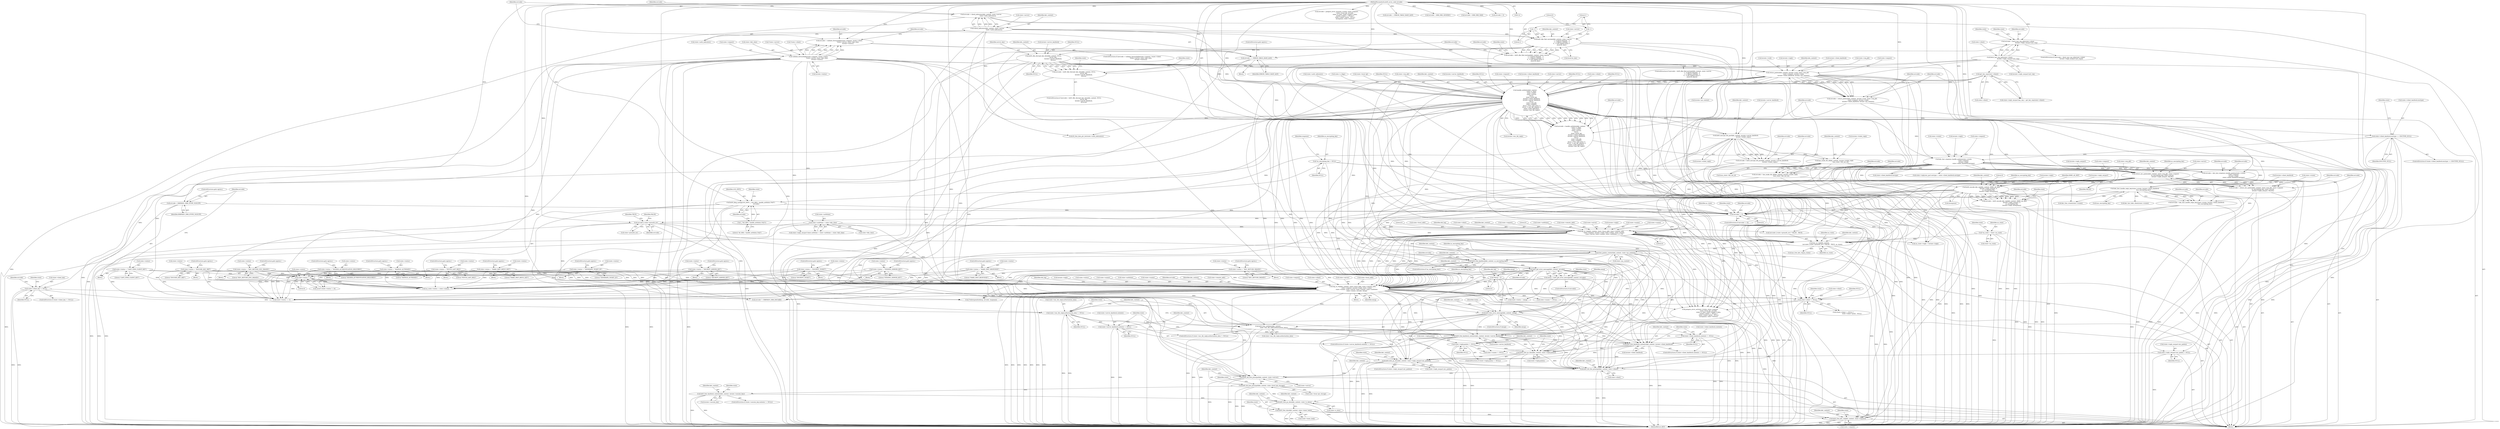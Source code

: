 digraph "0_krb5_ffb35baac6981f9e8914f8f3bffd37f284b85970@API" {
"1001056" [label="(Call,krb5_db_free_principal(kdc_context, state->client))"];
"1001002" [label="(Call,krb5_free_keyblock_contents(kdc_context, &state->client_keyblock))"];
"1000988" [label="(Call,krb5_free_keyblock_contents(kdc_context, &state->server_keyblock))"];
"1000973" [label="(Call,krb5_free_authdata(kdc_context,\n                           state->enc_tkt_reply.authorization_data))"];
"1000847" [label="(Call,log_as_req(kdc_context, state->local_addr, state->remote_addr,\n                   state->request, &state->reply, state->client,\n                   state->cname, state->server, state->sname, state->authtime,\n                   state->status, errcode, emsg))"];
"1000832" [label="(Call,krb5_free_keyblock(kdc_context, as_encrypting_key))"];
"1000825" [label="(Call,free_padata_context(kdc_context, state->pa_context))"];
"1000812" [label="(Call,kau_as_req(kdc_context,\n              (errcode || state->preauth_err) ? FALSE : TRUE, au_state))"];
"1000250" [label="(Call,krb5_dbe_decrypt_key_data(kdc_context, NULL,\n                                             server_key,\n                                             &state->server_keyblock,\n                                             NULL))"];
"1000228" [label="(Call,krb5_dbe_find_enctype(kdc_context, state->server,\n                                         -1, /* ignore keytype   */\n                                         -1, /* Ignore salttype  */\n                                         0,  /* Get highest kvno */\n                                         &server_key))"];
"1000198" [label="(Call,check_indicators(kdc_context, state->server,\n                               state->auth_indicators))"];
"1000233" [label="(Call,-1)"];
"1000235" [label="(Call,-1)"];
"1000521" [label="(Call,krb5_encrypt_tkt_part(kdc_context, &state->server_keyblock,\n                                    &state->ticket_reply))"];
"1000466" [label="(Call,handle_authdata(kdc_context,\n                              state->c_flags,\n                              state->client,\n                              state->server,\n                              NULL,\n                              state->local_tgt,\n                              &state->client_keyblock,\n                              &state->server_keyblock,\n                              NULL,\n                              state->req_pkt,\n                              state->request,\n                              NULL, /* for_user_princ */\n                              NULL, /* enc_tkt_request */\n                              state->auth_indicators,\n                              &state->enc_tkt_reply))"];
"1000413" [label="(Call,return_padata(kdc_context, &state->rock, state->req_pkt,\n                            state->request, &state->reply,\n                            &state->client_keyblock, &state->pa_context))"];
"1000172" [label="(Call,validate_forwardable(state->request, *state->client,\n                                        *state->server, state->kdc_time,\n                                        &state->status))"];
"1000341" [label="(Call,get_key_exp(state->client))"];
"1000307" [label="(Call,fetch_last_req_info(state->client,\n                                       &state->reply_encpart.last_req))"];
"1000542" [label="(Call,kau_make_tkt_id(kdc_context, &state->ticket_reply,\n                              &au_state->tkt_out_id))"];
"1000750" [label="(Call,log_as_req(kdc_context, state->local_addr, state->remote_addr,\n               state->request, &state->reply, state->client, state->cname,\n               state->server, state->sname, state->authtime, 0, 0, 0))"];
"1000677" [label="(Call,krb5_encode_kdc_rep(kdc_context, KRB5_AS_REP,\n                                  &state->reply_encpart, 0,\n                                  as_encrypting_key,\n                                  &state->reply, &response))"];
"1000635" [label="(Call,return_enc_padata(kdc_context, state->req_pkt, state->request,\n                                as_encrypting_key, state->server,\n                                &state->reply_encpart, FALSE))"];
"1000574" [label="(Call,kdc_fast_response_handle_padata(state->rstate,\n                                              state->request,\n                                              &state->reply,\n                                              state->client_keyblock.enctype))"];
"1000447" [label="(Call,state->client_keyblock.enctype == ENCTYPE_NULL)"];
"1000120" [label="(Call,*as_encrypting_key = NULL)"];
"1000386" [label="(Call,state->authtime = state->kdc_time)"];
"1000144" [label="(Call,*au_state = state->au_state)"];
"1000839" [label="(Call,krb5_get_error_message(kdc_context, errcode))"];
"1000815" [label="(Call,errcode || state->preauth_err)"];
"1000788" [label="(Call,errcode != 0)"];
"1000460" [label="(Call,errcode = KRB5KDC_ERR_ETYPE_NOSUPP)"];
"1000116" [label="(MethodParameterIn,krb5_error_code errcode)"];
"1000519" [label="(Call,errcode = krb5_encrypt_tkt_part(kdc_context, &state->server_keyblock,\n                                    &state->ticket_reply))"];
"1000612" [label="(Call,errcode = kdc_fast_handle_reply_key(state->rstate, &state->client_keyblock,\n                                        &as_encrypting_key))"];
"1000614" [label="(Call,kdc_fast_handle_reply_key(state->rstate, &state->client_keyblock,\n                                        &as_encrypting_key))"];
"1000411" [label="(Call,errcode = return_padata(kdc_context, &state->rock, state->req_pkt,\n                            state->request, &state->reply,\n                            &state->client_keyblock, &state->pa_context))"];
"1000305" [label="(Call,errcode = fetch_last_req_info(state->client,\n                                       &state->reply_encpart.last_req))"];
"1000196" [label="(Call,errcode = check_indicators(kdc_context, state->server,\n                               state->auth_indicators))"];
"1000192" [label="(Call,errcode += ERROR_TABLE_BASE_krb5)"];
"1000170" [label="(Call,errcode = validate_forwardable(state->request, *state->client,\n                                        *state->server, state->kdc_time,\n                                        &state->status))"];
"1000508" [label="(Call,krb5_klog_syslog(LOG_INFO, _(\"AS_REQ : handle_authdata (%d)\"),\n                         errcode))"];
"1000510" [label="(Call,_(\"AS_REQ : handle_authdata (%d)\"))"];
"1000464" [label="(Call,errcode = handle_authdata(kdc_context,\n                              state->c_flags,\n                              state->client,\n                              state->server,\n                              NULL,\n                              state->local_tgt,\n                              &state->client_keyblock,\n                              &state->server_keyblock,\n                              NULL,\n                              state->req_pkt,\n                              state->request,\n                              NULL, /* for_user_princ */\n                              NULL, /* enc_tkt_request */\n                              state->auth_indicators,\n                              &state->enc_tkt_reply))"];
"1000248" [label="(Call,errcode = krb5_dbe_decrypt_key_data(kdc_context, NULL,\n                                             server_key,\n                                             &state->server_keyblock,\n                                             NULL))"];
"1000675" [label="(Call,errcode = krb5_encode_kdc_rep(kdc_context, KRB5_AS_REP,\n                                  &state->reply_encpart, 0,\n                                  as_encrypting_key,\n                                  &state->reply, &response))"];
"1000226" [label="(Call,errcode = krb5_dbe_find_enctype(kdc_context, state->server,\n                                         -1, /* ignore keytype   */\n                                         -1, /* Ignore salttype  */\n                                         0,  /* Get highest kvno */\n                                         &server_key))"];
"1000572" [label="(Call,errcode = kdc_fast_response_handle_padata(state->rstate,\n                                              state->request,\n                                              &state->reply,\n                                              state->client_keyblock.enctype))"];
"1000633" [label="(Call,errcode = return_enc_padata(kdc_context, state->req_pkt, state->request,\n                                as_encrypting_key, state->server,\n                                &state->reply_encpart, FALSE))"];
"1000540" [label="(Call,errcode = kau_make_tkt_id(kdc_context, &state->ticket_reply,\n                              &au_state->tkt_out_id))"];
"1000655" [label="(Call,state->status = \"KDC_RETURN_ENC_PADATA\")"];
"1000714" [label="(Call,state->status = \"ENCODE_KDC_REP\")"];
"1000209" [label="(Call,state->status = \"HIGHER_AUTHENTICATION_REQUIRED\")"];
"1000318" [label="(Call,state->status = \"FETCH_LAST_REQ\")"];
"1000627" [label="(Call,state->status = \"MAKE_FAST_REPLY_KEY\")"];
"1000555" [label="(Call,state->status = \"GENERATE_TICKET_ID\")"];
"1000593" [label="(Call,state->status = \"MAKE_FAST_RESPONSE\")"];
"1000241" [label="(Call,state->status = \"FINDING_SERVER_KEY\")"];
"1000440" [label="(Call,state->status = \"KDC_RETURN_PADATA\")"];
"1000455" [label="(Call,state->status = \"CANT_FIND_CLIENT_KEY\")"];
"1000792" [label="(Call,state->status != 0)"];
"1000513" [label="(Call,state->status = \"HANDLE_AUTHDATA\")"];
"1000260" [label="(Call,state->status = \"DECRYPT_SERVER_KEY\")"];
"1000534" [label="(Call,state->status = \"ENCRYPT_TICKET\")"];
"1000837" [label="(Call,emsg = krb5_get_error_message(kdc_context, errcode))"];
"1000128" [label="(Call,*emsg = 0)"];
"1000962" [label="(Call,krb5_free_error_message(kdc_context, emsg))"];
"1000966" [label="(Call,state->enc_tkt_reply.authorization_data != NULL)"];
"1000693" [label="(Call,state->client_key != NULL)"];
"1000939" [label="(Call,state->client != NULL)"];
"1001016" [label="(Call,krb5_free_pa_data(kdc_context, state->reply.padata))"];
"1001009" [label="(Call,state->reply.padata != NULL)"];
"1000995" [label="(Call,state->client_keyblock.contents != NULL)"];
"1000981" [label="(Call,state->server_keyblock.contents != NULL)"];
"1001029" [label="(Call,krb5_free_pa_data(kdc_context, state->reply_encpart.enc_padata))"];
"1000404" [label="(Call,state->reply_encpart.enc_padata = NULL)"];
"1001061" [label="(Call,krb5_db_free_principal(kdc_context, state->server))"];
"1001066" [label="(Call,krb5_db_free_principal(kdc_context, state->local_tgt_storage))"];
"1001079" [label="(Call,krb5_free_keyblock_contents(kdc_context, &state->session_key))"];
"1001128" [label="(Call,krb5_free_pa_data(kdc_context, state->e_data))"];
"1001133" [label="(Call,krb5_free_data(kdc_context, state->inner_body))"];
"1001142" [label="(Call,krb5_free_kdc_req(kdc_context, state->request))"];
"1000883" [label="(Identifier,did_log)"];
"1000404" [label="(Call,state->reply_encpart.enc_padata = NULL)"];
"1000889" [label="(Call,state->status == 0)"];
"1000613" [label="(Identifier,errcode)"];
"1000692" [label="(ControlStructure,if (state->client_key != NULL))"];
"1000447" [label="(Call,state->client_keyblock.enctype == ENCTYPE_NULL)"];
"1000614" [label="(Call,kdc_fast_handle_reply_key(state->rstate, &state->client_keyblock,\n                                        &as_encrypting_key))"];
"1000591" [label="(Identifier,errcode)"];
"1000782" [label="(Literal,0)"];
"1000317" [label="(Block,)"];
"1000192" [label="(Call,errcode += ERROR_TABLE_BASE_krb5)"];
"1000471" [label="(Call,state->client)"];
"1000858" [label="(Call,&state->reply)"];
"1000513" [label="(Call,state->status = \"HANDLE_AUTHDATA\")"];
"1000846" [label="(Block,)"];
"1000145" [label="(Identifier,au_state)"];
"1000342" [label="(Call,state->client)"];
"1000831" [label="(Identifier,as_encrypting_key)"];
"1000824" [label="(Identifier,au_state)"];
"1000794" [label="(Identifier,state)"];
"1000751" [label="(Identifier,kdc_context)"];
"1000719" [label="(ControlStructure,goto egress;)"];
"1000790" [label="(Literal,0)"];
"1000789" [label="(Identifier,errcode)"];
"1000543" [label="(Identifier,kdc_context)"];
"1001138" [label="(Call,kdc_free_rstate(state->rstate))"];
"1001047" [label="(Call,state->sname != NULL)"];
"1000121" [label="(Identifier,as_encrypting_key)"];
"1000514" [label="(Call,state->status)"];
"1000226" [label="(Call,errcode = krb5_dbe_find_enctype(kdc_context, state->server,\n                                         -1, /* ignore keytype   */\n                                         -1, /* Ignore salttype  */\n                                         0,  /* Get highest kvno */\n                                         &server_key))"];
"1000555" [label="(Call,state->status = \"GENERATE_TICKET_ID\")"];
"1001009" [label="(Call,state->reply.padata != NULL)"];
"1000826" [label="(Identifier,kdc_context)"];
"1000240" [label="(Block,)"];
"1001012" [label="(Identifier,state)"];
"1000260" [label="(Call,state->status = \"DECRYPT_SERVER_KEY\")"];
"1000252" [label="(Identifier,NULL)"];
"1001079" [label="(Call,krb5_free_keyblock_contents(kdc_context, &state->session_key))"];
"1000532" [label="(Identifier,errcode)"];
"1001068" [label="(Call,state->local_tgt_storage)"];
"1000489" [label="(Identifier,NULL)"];
"1000633" [label="(Call,errcode = return_enc_padata(kdc_context, state->req_pkt, state->request,\n                                as_encrypting_key, state->server,\n                                &state->reply_encpart, FALSE))"];
"1000678" [label="(Identifier,kdc_context)"];
"1000823" [label="(Call,kau_free_kdc_req(au_state))"];
"1000460" [label="(Call,errcode = KRB5KDC_ERR_ETYPE_NOSUPP)"];
"1000695" [label="(Identifier,state)"];
"1001130" [label="(Call,state->e_data)"];
"1000998" [label="(Identifier,state)"];
"1000832" [label="(Call,krb5_free_keyblock(kdc_context, as_encrypting_key))"];
"1000553" [label="(Identifier,errcode)"];
"1000559" [label="(Literal,\"GENERATE_TICKET_ID\")"];
"1000253" [label="(Identifier,server_key)"];
"1000797" [label="(Call,au_state->status = state->status)"];
"1000464" [label="(Call,errcode = handle_authdata(kdc_context,\n                              state->c_flags,\n                              state->client,\n                              state->server,\n                              NULL,\n                              state->local_tgt,\n                              &state->client_keyblock,\n                              &state->server_keyblock,\n                              NULL,\n                              state->req_pkt,\n                              state->request,\n                              NULL, /* for_user_princ */\n                              NULL, /* enc_tkt_request */\n                              state->auth_indicators,\n                              &state->enc_tkt_reply))"];
"1001143" [label="(Identifier,kdc_context)"];
"1000989" [label="(Identifier,kdc_context)"];
"1000715" [label="(Call,state->status)"];
"1000498" [label="(Call,state->auth_indicators)"];
"1000197" [label="(Identifier,errcode)"];
"1000122" [label="(Identifier,NULL)"];
"1000718" [label="(Literal,\"ENCODE_KDC_REP\")"];
"1000758" [label="(Call,state->request)"];
"1000780" [label="(Literal,0)"];
"1001010" [label="(Call,state->reply.padata)"];
"1000248" [label="(Call,errcode = krb5_dbe_decrypt_key_data(kdc_context, NULL,\n                                             server_key,\n                                             &state->server_keyblock,\n                                             NULL))"];
"1000307" [label="(Call,fetch_last_req_info(state->client,\n                                       &state->reply_encpart.last_req))"];
"1000949" [label="(Identifier,NULL)"];
"1000506" [label="(Identifier,errcode)"];
"1000693" [label="(Call,state->client_key != NULL)"];
"1000816" [label="(Identifier,errcode)"];
"1000841" [label="(Identifier,errcode)"];
"1001002" [label="(Call,krb5_free_keyblock_contents(kdc_context, &state->client_keyblock))"];
"1000877" [label="(Call,state->status)"];
"1000871" [label="(Call,state->sname)"];
"1000895" [label="(Call,state->status = emsg)"];
"1000200" [label="(Call,state->server)"];
"1000777" [label="(Call,state->authtime)"];
"1000713" [label="(Block,)"];
"1000840" [label="(Identifier,kdc_context)"];
"1000874" [label="(Call,state->authtime)"];
"1000632" [label="(ControlStructure,goto egress;)"];
"1001149" [label="(Identifier,state)"];
"1000755" [label="(Call,state->remote_addr)"];
"1001080" [label="(Identifier,kdc_context)"];
"1001029" [label="(Call,krb5_free_pa_data(kdc_context, state->reply_encpart.enc_padata))"];
"1000523" [label="(Call,&state->server_keyblock)"];
"1000574" [label="(Call,kdc_fast_response_handle_padata(state->rstate,\n                                              state->request,\n                                              &state->reply,\n                                              state->client_keyblock.enctype))"];
"1000429" [label="(Call,&state->client_keyblock)"];
"1001144" [label="(Call,state->request)"];
"1000677" [label="(Call,krb5_encode_kdc_rep(kdc_context, KRB5_AS_REP,\n                                  &state->reply_encpart, 0,\n                                  as_encrypting_key,\n                                  &state->reply, &response))"];
"1000521" [label="(Call,krb5_encrypt_tkt_part(kdc_context, &state->server_keyblock,\n                                    &state->ticket_reply))"];
"1000535" [label="(Call,state->status)"];
"1000453" [label="(Identifier,ENCTYPE_NULL)"];
"1000419" [label="(Call,state->req_pkt)"];
"1000799" [label="(Identifier,au_state)"];
"1000592" [label="(Block,)"];
"1000444" [label="(Literal,\"KDC_RETURN_PADATA\")"];
"1000264" [label="(Literal,\"DECRYPT_SERVER_KEY\")"];
"1000130" [label="(Literal,0)"];
"1000822" [label="(Identifier,au_state)"];
"1000836" [label="(Identifier,errcode)"];
"1000919" [label="(Call,errcode = prepare_error_as(state->rstate, state->request,\n                                       state->local_tgt, errcode,\n                                       state->e_data, state->typed_e_data,\n                                       ((state->client != NULL) ?\n                                        state->client->princ : NULL),\n                                       &response, state->status))"];
"1000702" [label="(Identifier,state)"];
"1000465" [label="(Identifier,errcode)"];
"1000249" [label="(Identifier,errcode)"];
"1000640" [label="(Call,state->request)"];
"1000468" [label="(Call,state->c_flags)"];
"1000637" [label="(Call,state->req_pkt)"];
"1001063" [label="(Call,state->server)"];
"1000791" [label="(Call,assert (state->status != 0))"];
"1000462" [label="(Identifier,KRB5KDC_ERR_ETYPE_NOSUPP)"];
"1000386" [label="(Call,state->authtime = state->kdc_time)"];
"1000456" [label="(Call,state->status)"];
"1000865" [label="(Call,state->cname)"];
"1000422" [label="(Call,state->request)"];
"1000813" [label="(Identifier,kdc_context)"];
"1000812" [label="(Call,kau_as_req(kdc_context,\n              (errcode || state->preauth_err) ? FALSE : TRUE, au_state))"];
"1000478" [label="(Call,state->local_tgt)"];
"1000411" [label="(Call,errcode = return_padata(kdc_context, &state->rock, state->req_pkt,\n                            state->request, &state->reply,\n                            &state->client_keyblock, &state->pa_context))"];
"1000541" [label="(Identifier,errcode)"];
"1000880" [label="(Identifier,errcode)"];
"1001066" [label="(Call,krb5_db_free_principal(kdc_context, state->local_tgt_storage))"];
"1000378" [label="(Call,state->reply_encpart.times.authtime = state->authtime = state->kdc_time)"];
"1000413" [label="(Call,return_padata(kdc_context, &state->rock, state->req_pkt,\n                            state->request, &state->reply,\n                            &state->client_keyblock, &state->pa_context))"];
"1000905" [label="(Call,errcode -= ERROR_TABLE_BASE_krb5)"];
"1000690" [label="(Call,&response)"];
"1000684" [label="(Literal,0)"];
"1000335" [label="(Call,state->reply_encpart.key_exp = get_key_exp(state->client))"];
"1000804" [label="(Call,au_state->reply = &state->reply)"];
"1000477" [label="(Identifier,NULL)"];
"1000515" [label="(Identifier,state)"];
"1000825" [label="(Call,free_padata_context(kdc_context, state->pa_context))"];
"1000213" [label="(Literal,\"HIGHER_AUTHENTICATION_REQUIRED\")"];
"1000975" [label="(Call,state->enc_tkt_reply.authorization_data)"];
"1000990" [label="(Call,&state->server_keyblock)"];
"1000581" [label="(Call,&state->reply)"];
"1000578" [label="(Call,state->request)"];
"1000848" [label="(Identifier,kdc_context)"];
"1000510" [label="(Call,_(\"AS_REQ : handle_authdata (%d)\"))"];
"1000844" [label="(Identifier,state)"];
"1000980" [label="(ControlStructure,if (state->server_keyblock.contents != NULL))"];
"1000916" [label="(Call,errcode = KRB_ERR_GENERIC)"];
"1000405" [label="(Call,state->reply_encpart.enc_padata)"];
"1000820" [label="(Identifier,FALSE)"];
"1000261" [label="(Call,state->status)"];
"1000129" [label="(Identifier,emsg)"];
"1000176" [label="(Call,*state->client)"];
"1000520" [label="(Identifier,errcode)"];
"1000538" [label="(Literal,\"ENCRYPT_TICKET\")"];
"1000838" [label="(Identifier,emsg)"];
"1000960" [label="(ControlStructure,if (emsg))"];
"1000209" [label="(Call,state->status = \"HIGHER_AUTHENTICATION_REQUIRED\")"];
"1000415" [label="(Call,&state->rock)"];
"1000685" [label="(Identifier,as_encrypting_key)"];
"1000984" [label="(Identifier,state)"];
"1000575" [label="(Call,state->rstate)"];
"1001037" [label="(Call,state->cname != NULL)"];
"1000207" [label="(Identifier,errcode)"];
"1000827" [label="(Call,state->pa_context)"];
"1001129" [label="(Identifier,kdc_context)"];
"1000116" [label="(MethodParameterIn,krb5_error_code errcode)"];
"1000662" [label="(Call,kdc_fast_hide_client(state->rstate))"];
"1000792" [label="(Call,state->status != 0)"];
"1000191" [label="(Block,)"];
"1000771" [label="(Call,state->server)"];
"1000250" [label="(Call,krb5_dbe_decrypt_key_data(kdc_context, NULL,\n                                             server_key,\n                                             &state->server_keyblock,\n                                             NULL))"];
"1000507" [label="(Block,)"];
"1000459" [label="(Literal,\"CANT_FIND_CLIENT_KEY\")"];
"1000994" [label="(ControlStructure,if (state->client_keyblock.contents != NULL))"];
"1000438" [label="(Identifier,errcode)"];
"1000654" [label="(Block,)"];
"1000694" [label="(Call,state->client_key)"];
"1000237" [label="(Literal,0)"];
"1000412" [label="(Identifier,errcode)"];
"1000173" [label="(Call,state->request)"];
"1000660" [label="(ControlStructure,goto egress;)"];
"1001135" [label="(Call,state->inner_body)"];
"1000511" [label="(Literal,\"AS_REQ : handle_authdata (%d)\")"];
"1000225" [label="(ControlStructure,if ((errcode = krb5_dbe_find_enctype(kdc_context, state->server,\n                                         -1, /* ignore keytype   */\n                                         -1, /* Ignore salttype  */\n                                         0,  /* Get highest kvno */\n                                         &server_key))))"];
"1000995" [label="(Call,state->client_keyblock.contents != NULL)"];
"1000509" [label="(Identifier,LOG_INFO)"];
"1000585" [label="(Call,state->client_keyblock.enctype)"];
"1001003" [label="(Identifier,kdc_context)"];
"1000390" [label="(Call,state->kdc_time)"];
"1000146" [label="(Call,state->au_state)"];
"1000796" [label="(Literal,0)"];
"1000454" [label="(Block,)"];
"1000852" [label="(Call,state->remote_addr)"];
"1000490" [label="(Call,state->req_pkt)"];
"1000965" [label="(ControlStructure,if (state->enc_tkt_reply.authorization_data != NULL))"];
"1001039" [label="(Identifier,state)"];
"1000618" [label="(Call,&state->client_keyblock)"];
"1000981" [label="(Call,state->server_keyblock.contents != NULL)"];
"1000319" [label="(Call,state->status)"];
"1001161" [label="(MethodReturn,RET)"];
"1000881" [label="(Identifier,emsg)"];
"1000946" [label="(Identifier,state)"];
"1000467" [label="(Identifier,kdc_context)"];
"1001058" [label="(Call,state->client)"];
"1000628" [label="(Call,state->status)"];
"1001157" [label="(Call,(*oldrespond)(oldarg, errcode, response))"];
"1000651" [label="(Identifier,FALSE)"];
"1000485" [label="(Call,&state->server_keyblock)"];
"1000788" [label="(Call,errcode != 0)"];
"1000814" [label="(Call,(errcode || state->preauth_err) ? FALSE : TRUE)"];
"1000125" [label="(Identifier,response)"];
"1000540" [label="(Call,errcode = kau_make_tkt_id(kdc_context, &state->ticket_reply,\n                              &au_state->tkt_out_id))"];
"1000120" [label="(Call,*as_encrypting_key = NULL)"];
"1000461" [label="(Identifier,errcode)"];
"1000247" [label="(ControlStructure,if ((errcode = krb5_dbe_decrypt_key_data(kdc_context, NULL,\n                                             server_key,\n                                             &state->server_keyblock,\n                                             NULL))))"];
"1000599" [label="(Call,state->reply.enc_part.enctype = state->client_keyblock.enctype)"];
"1000686" [label="(Call,&state->reply)"];
"1000676" [label="(Identifier,errcode)"];
"1000761" [label="(Call,&state->reply)"];
"1000714" [label="(Call,state->status = \"ENCODE_KDC_REP\")"];
"1000246" [label="(ControlStructure,goto egress;)"];
"1000939" [label="(Call,state->client != NULL)"];
"1000839" [label="(Call,krb5_get_error_message(kdc_context, errcode))"];
"1000251" [label="(Identifier,kdc_context)"];
"1000497" [label="(Identifier,NULL)"];
"1000258" [label="(Identifier,NULL)"];
"1000150" [label="(Identifier,state)"];
"1000967" [label="(Call,state->enc_tkt_reply.authorization_data)"];
"1000439" [label="(Block,)"];
"1000198" [label="(Call,check_indicators(kdc_context, state->server,\n                               state->auth_indicators))"];
"1001017" [label="(Identifier,kdc_context)"];
"1000193" [label="(Identifier,errcode)"];
"1001016" [label="(Call,krb5_free_pa_data(kdc_context, state->reply.padata))"];
"1000560" [label="(ControlStructure,goto egress;)"];
"1001018" [label="(Call,state->reply.padata)"];
"1000236" [label="(Literal,1)"];
"1000455" [label="(Call,state->status = \"CANT_FIND_CLIENT_KEY\")"];
"1000833" [label="(Identifier,kdc_context)"];
"1000963" [label="(Identifier,kdc_context)"];
"1000320" [label="(Identifier,state)"];
"1000750" [label="(Call,log_as_req(kdc_context, state->local_addr, state->remote_addr,\n               state->request, &state->reply, state->client, state->cname,\n               state->server, state->sname, state->authtime, 0, 0, 0))"];
"1000203" [label="(Call,state->auth_indicators)"];
"1001062" [label="(Identifier,kdc_context)"];
"1000787" [label="(ControlStructure,if (errcode != 0))"];
"1001015" [label="(Identifier,NULL)"];
"1000512" [label="(Identifier,errcode)"];
"1000774" [label="(Call,state->sname)"];
"1000913" [label="(Call,errcode > KRB_ERR_MAX)"];
"1001008" [label="(ControlStructure,if (state->reply.padata != NULL))"];
"1001004" [label="(Call,&state->client_keyblock)"];
"1000238" [label="(Call,&server_key)"];
"1000199" [label="(Identifier,kdc_context)"];
"1000341" [label="(Call,get_key_exp(state->client))"];
"1000593" [label="(Call,state->status = \"MAKE_FAST_RESPONSE\")"];
"1000234" [label="(Literal,1)"];
"1000269" [label="(Identifier,state)"];
"1000171" [label="(Identifier,errcode)"];
"1000988" [label="(Call,krb5_free_keyblock_contents(kdc_context, &state->server_keyblock))"];
"1000262" [label="(Identifier,state)"];
"1000635" [label="(Call,return_enc_padata(kdc_context, state->req_pkt, state->request,\n                                as_encrypting_key, state->server,\n                                &state->reply_encpart, FALSE))"];
"1000921" [label="(Call,prepare_error_as(state->rstate, state->request,\n                                       state->local_tgt, errcode,\n                                       state->e_data, state->typed_e_data,\n                                       ((state->client != NULL) ?\n                                        state->client->princ : NULL),\n                                       &response, state->status))"];
"1001001" [label="(Identifier,NULL)"];
"1000327" [label="(Identifier,state)"];
"1000117" [label="(Block,)"];
"1000457" [label="(Identifier,state)"];
"1000554" [label="(Block,)"];
"1000323" [label="(ControlStructure,goto egress;)"];
"1000634" [label="(Identifier,errcode)"];
"1000387" [label="(Call,state->authtime)"];
"1000539" [label="(ControlStructure,goto egress;)"];
"1000966" [label="(Call,state->enc_tkt_reply.authorization_data != NULL)"];
"1000598" [label="(ControlStructure,goto egress;)"];
"1000308" [label="(Call,state->client)"];
"1000973" [label="(Call,krb5_free_authdata(kdc_context,\n                           state->enc_tkt_reply.authorization_data))"];
"1000835" [label="(ControlStructure,if (errcode))"];
"1000493" [label="(Call,state->request)"];
"1000425" [label="(Call,&state->reply)"];
"1000187" [label="(Call,&state->status)"];
"1001030" [label="(Identifier,kdc_context)"];
"1000659" [label="(Literal,\"KDC_RETURN_ENC_PADATA\")"];
"1000196" [label="(Call,errcode = check_indicators(kdc_context, state->server,\n                               state->auth_indicators))"];
"1000433" [label="(Call,&state->pa_context)"];
"1000964" [label="(Identifier,emsg)"];
"1000974" [label="(Identifier,kdc_context)"];
"1000653" [label="(Identifier,errcode)"];
"1000548" [label="(Call,&au_state->tkt_out_id)"];
"1000679" [label="(Identifier,KRB5_AS_REP)"];
"1000815" [label="(Call,errcode || state->preauth_err)"];
"1001128" [label="(Call,krb5_free_pa_data(kdc_context, state->e_data))"];
"1000556" [label="(Call,state->status)"];
"1000534" [label="(Call,state->status = \"ENCRYPT_TICKET\")"];
"1000855" [label="(Call,state->request)"];
"1000227" [label="(Identifier,errcode)"];
"1001133" [label="(Call,krb5_free_data(kdc_context, state->inner_body))"];
"1001140" [label="(Identifier,state)"];
"1000622" [label="(Call,&as_encrypting_key)"];
"1000508" [label="(Call,krb5_klog_syslog(LOG_INFO, _(\"AS_REQ : handle_authdata (%d)\"),\n                         errcode))"];
"1000440" [label="(Call,state->status = \"KDC_RETURN_PADATA\")"];
"1000527" [label="(Call,&state->ticket_reply)"];
"1000675" [label="(Call,errcode = krb5_encode_kdc_rep(kdc_context, KRB5_AS_REP,\n                                  &state->reply_encpart, 0,\n                                  as_encrypting_key,\n                                  &state->reply, &response))"];
"1000969" [label="(Identifier,state)"];
"1000636" [label="(Identifier,kdc_context)"];
"1000517" [label="(Literal,\"HANDLE_AUTHDATA\")"];
"1000655" [label="(Call,state->status = \"KDC_RETURN_ENC_PADATA\")"];
"1000133" [label="(Identifier,did_log)"];
"1001075" [label="(Identifier,state)"];
"1000184" [label="(Call,state->kdc_time)"];
"1000643" [label="(Identifier,as_encrypting_key)"];
"1001031" [label="(Call,state->reply_encpart.enc_padata)"];
"1000862" [label="(Call,state->client)"];
"1000306" [label="(Identifier,errcode)"];
"1000996" [label="(Call,state->client_keyblock.contents)"];
"1000322" [label="(Literal,\"FETCH_LAST_REQ\")"];
"1000410" [label="(Identifier,NULL)"];
"1000830" [label="(ControlStructure,if (as_encrypting_key))"];
"1000625" [label="(Identifier,errcode)"];
"1000481" [label="(Call,&state->client_keyblock)"];
"1000518" [label="(ControlStructure,goto egress;)"];
"1000195" [label="(ControlStructure,goto egress;)"];
"1000228" [label="(Call,krb5_dbe_find_enctype(kdc_context, state->server,\n                                         -1, /* ignore keytype   */\n                                         -1, /* Ignore salttype  */\n                                         0,  /* Get highest kvno */\n                                         &server_key))"];
"1000180" [label="(Call,*state->server)"];
"1000697" [label="(Identifier,NULL)"];
"1000235" [label="(Call,-1)"];
"1000572" [label="(Call,errcode = kdc_fast_response_handle_padata(state->rstate,\n                                              state->request,\n                                              &state->reply,\n                                              state->client_keyblock.enctype))"];
"1001134" [label="(Identifier,kdc_context)"];
"1000169" [label="(ControlStructure,if ((errcode = validate_forwardable(state->request, *state->client,\n                                        *state->server, state->kdc_time,\n                                        &state->status))))"];
"1000987" [label="(Identifier,NULL)"];
"1001147" [label="(Call,k5_free_data_ptr_list(state->auth_indicators))"];
"1001091" [label="(Identifier,state)"];
"1001026" [label="(Identifier,state)"];
"1000962" [label="(Call,krb5_free_error_message(kdc_context, emsg))"];
"1000644" [label="(Call,state->server)"];
"1000241" [label="(Call,state->status = \"FINDING_SERVER_KEY\")"];
"1000318" [label="(Call,state->status = \"FETCH_LAST_REQ\")"];
"1000544" [label="(Call,&state->ticket_reply)"];
"1000821" [label="(Identifier,TRUE)"];
"1000943" [label="(Identifier,NULL)"];
"1000615" [label="(Call,state->rstate)"];
"1001081" [label="(Call,&state->session_key)"];
"1000519" [label="(Call,errcode = krb5_encrypt_tkt_part(kdc_context, &state->server_keyblock,\n                                    &state->ticket_reply))"];
"1000194" [label="(Identifier,ERROR_TABLE_BASE_krb5)"];
"1000938" [label="(Call,(state->client != NULL) ?\n                                        state->client->princ : NULL)"];
"1000210" [label="(Call,state->status)"];
"1000868" [label="(Call,state->server)"];
"1000259" [label="(Block,)"];
"1000445" [label="(ControlStructure,goto egress;)"];
"1000242" [label="(Call,state->status)"];
"1000265" [label="(ControlStructure,goto egress;)"];
"1000712" [label="(Identifier,errcode)"];
"1001071" [label="(ControlStructure,if (state->session_key.contents != NULL))"];
"1000627" [label="(Call,state->status = \"MAKE_FAST_REPLY_KEY\")"];
"1001142" [label="(Call,krb5_free_kdc_req(kdc_context, state->request))"];
"1000233" [label="(Call,-1)"];
"1000229" [label="(Identifier,kdc_context)"];
"1001057" [label="(Identifier,kdc_context)"];
"1000982" [label="(Call,state->server_keyblock.contents)"];
"1000542" [label="(Call,kau_make_tkt_id(kdc_context, &state->ticket_reply,\n                              &au_state->tkt_out_id))"];
"1000128" [label="(Call,*emsg = 0)"];
"1000305" [label="(Call,errcode = fetch_last_req_info(state->client,\n                                       &state->reply_encpart.last_req))"];
"1000768" [label="(Call,state->cname)"];
"1000910" [label="(Call,errcode < 0)"];
"1000463" [label="(ControlStructure,goto egress;)"];
"1000214" [label="(ControlStructure,goto egress;)"];
"1001061" [label="(Call,krb5_db_free_principal(kdc_context, state->server))"];
"1000474" [label="(Call,state->server)"];
"1000612" [label="(Call,errcode = kdc_fast_handle_reply_key(state->rstate, &state->client_keyblock,\n                                        &as_encrypting_key))"];
"1000501" [label="(Call,&state->enc_tkt_reply)"];
"1000631" [label="(Literal,\"MAKE_FAST_REPLY_KEY\")"];
"1000834" [label="(Identifier,as_encrypting_key)"];
"1000656" [label="(Call,state->status)"];
"1000781" [label="(Literal,0)"];
"1000972" [label="(Identifier,NULL)"];
"1000466" [label="(Call,handle_authdata(kdc_context,\n                              state->c_flags,\n                              state->client,\n                              state->server,\n                              NULL,\n                              state->local_tgt,\n                              &state->client_keyblock,\n                              &state->server_keyblock,\n                              NULL,\n                              state->req_pkt,\n                              state->request,\n                              NULL, /* for_user_princ */\n                              NULL, /* enc_tkt_request */\n                              state->auth_indicators,\n                              &state->enc_tkt_reply))"];
"1000170" [label="(Call,errcode = validate_forwardable(state->request, *state->client,\n                                        *state->server, state->kdc_time,\n                                        &state->status))"];
"1000793" [label="(Call,state->status)"];
"1000254" [label="(Call,&state->server_keyblock)"];
"1000837" [label="(Call,emsg = krb5_get_error_message(kdc_context, errcode))"];
"1000311" [label="(Call,&state->reply_encpart.last_req)"];
"1000496" [label="(Identifier,NULL)"];
"1000522" [label="(Identifier,kdc_context)"];
"1000626" [label="(Block,)"];
"1000414" [label="(Identifier,kdc_context)"];
"1000304" [label="(ControlStructure,if ((errcode = fetch_last_req_info(state->client,\n                                       &state->reply_encpart.last_req))))"];
"1000849" [label="(Call,state->local_addr)"];
"1001067" [label="(Identifier,kdc_context)"];
"1000243" [label="(Identifier,state)"];
"1000594" [label="(Call,state->status)"];
"1000533" [label="(Block,)"];
"1000446" [label="(ControlStructure,if (state->client_keyblock.enctype == ENCTYPE_NULL))"];
"1000144" [label="(Call,*au_state = state->au_state)"];
"1000680" [label="(Call,&state->reply_encpart)"];
"1000752" [label="(Call,state->local_addr)"];
"1000784" [label="(Identifier,did_log)"];
"1001023" [label="(ControlStructure,if (state->reply_encpart.enc_padata))"];
"1000847" [label="(Call,log_as_req(kdc_context, state->local_addr, state->remote_addr,\n                   state->request, &state->reply, state->client,\n                   state->cname, state->server, state->sname, state->authtime,\n                   state->status, errcode, emsg))"];
"1000817" [label="(Call,state->preauth_err)"];
"1000647" [label="(Call,&state->reply_encpart)"];
"1000901" [label="(Call,errcode != KRB5KDC_ERR_DISCARD)"];
"1000597" [label="(Literal,\"MAKE_FAST_RESPONSE\")"];
"1000230" [label="(Call,state->server)"];
"1000573" [label="(Identifier,errcode)"];
"1000940" [label="(Call,state->client)"];
"1000448" [label="(Call,state->client_keyblock.enctype)"];
"1001056" [label="(Call,krb5_db_free_principal(kdc_context, state->client))"];
"1000245" [label="(Literal,\"FINDING_SERVER_KEY\")"];
"1000208" [label="(Block,)"];
"1000765" [label="(Call,state->client)"];
"1000172" [label="(Call,validate_forwardable(state->request, *state->client,\n                                        *state->server, state->kdc_time,\n                                        &state->status))"];
"1000441" [label="(Call,state->status)"];
"1001056" -> "1000117"  [label="AST: "];
"1001056" -> "1001058"  [label="CFG: "];
"1001057" -> "1001056"  [label="AST: "];
"1001058" -> "1001056"  [label="AST: "];
"1001062" -> "1001056"  [label="CFG: "];
"1001056" -> "1001161"  [label="DDG: "];
"1001056" -> "1001161"  [label="DDG: "];
"1001002" -> "1001056"  [label="DDG: "];
"1000988" -> "1001056"  [label="DDG: "];
"1000973" -> "1001056"  [label="DDG: "];
"1000832" -> "1001056"  [label="DDG: "];
"1000825" -> "1001056"  [label="DDG: "];
"1000962" -> "1001056"  [label="DDG: "];
"1000839" -> "1001056"  [label="DDG: "];
"1001016" -> "1001056"  [label="DDG: "];
"1001029" -> "1001056"  [label="DDG: "];
"1000847" -> "1001056"  [label="DDG: "];
"1000847" -> "1001056"  [label="DDG: "];
"1000939" -> "1001056"  [label="DDG: "];
"1000341" -> "1001056"  [label="DDG: "];
"1000750" -> "1001056"  [label="DDG: "];
"1000466" -> "1001056"  [label="DDG: "];
"1000307" -> "1001056"  [label="DDG: "];
"1001056" -> "1001061"  [label="DDG: "];
"1001002" -> "1000994"  [label="AST: "];
"1001002" -> "1001004"  [label="CFG: "];
"1001003" -> "1001002"  [label="AST: "];
"1001004" -> "1001002"  [label="AST: "];
"1001012" -> "1001002"  [label="CFG: "];
"1001002" -> "1001161"  [label="DDG: "];
"1001002" -> "1001161"  [label="DDG: "];
"1000988" -> "1001002"  [label="DDG: "];
"1000973" -> "1001002"  [label="DDG: "];
"1000847" -> "1001002"  [label="DDG: "];
"1000832" -> "1001002"  [label="DDG: "];
"1000825" -> "1001002"  [label="DDG: "];
"1000962" -> "1001002"  [label="DDG: "];
"1000839" -> "1001002"  [label="DDG: "];
"1000614" -> "1001002"  [label="DDG: "];
"1000466" -> "1001002"  [label="DDG: "];
"1000413" -> "1001002"  [label="DDG: "];
"1001002" -> "1001016"  [label="DDG: "];
"1001002" -> "1001029"  [label="DDG: "];
"1000988" -> "1000980"  [label="AST: "];
"1000988" -> "1000990"  [label="CFG: "];
"1000989" -> "1000988"  [label="AST: "];
"1000990" -> "1000988"  [label="AST: "];
"1000998" -> "1000988"  [label="CFG: "];
"1000988" -> "1001161"  [label="DDG: "];
"1000988" -> "1001161"  [label="DDG: "];
"1000973" -> "1000988"  [label="DDG: "];
"1000847" -> "1000988"  [label="DDG: "];
"1000832" -> "1000988"  [label="DDG: "];
"1000825" -> "1000988"  [label="DDG: "];
"1000962" -> "1000988"  [label="DDG: "];
"1000839" -> "1000988"  [label="DDG: "];
"1000250" -> "1000988"  [label="DDG: "];
"1000521" -> "1000988"  [label="DDG: "];
"1000466" -> "1000988"  [label="DDG: "];
"1000988" -> "1001016"  [label="DDG: "];
"1000988" -> "1001029"  [label="DDG: "];
"1000973" -> "1000965"  [label="AST: "];
"1000973" -> "1000975"  [label="CFG: "];
"1000974" -> "1000973"  [label="AST: "];
"1000975" -> "1000973"  [label="AST: "];
"1000984" -> "1000973"  [label="CFG: "];
"1000973" -> "1001161"  [label="DDG: "];
"1000973" -> "1001161"  [label="DDG: "];
"1000847" -> "1000973"  [label="DDG: "];
"1000832" -> "1000973"  [label="DDG: "];
"1000825" -> "1000973"  [label="DDG: "];
"1000962" -> "1000973"  [label="DDG: "];
"1000839" -> "1000973"  [label="DDG: "];
"1000966" -> "1000973"  [label="DDG: "];
"1000973" -> "1001016"  [label="DDG: "];
"1000973" -> "1001029"  [label="DDG: "];
"1000847" -> "1000846"  [label="AST: "];
"1000847" -> "1000881"  [label="CFG: "];
"1000848" -> "1000847"  [label="AST: "];
"1000849" -> "1000847"  [label="AST: "];
"1000852" -> "1000847"  [label="AST: "];
"1000855" -> "1000847"  [label="AST: "];
"1000858" -> "1000847"  [label="AST: "];
"1000862" -> "1000847"  [label="AST: "];
"1000865" -> "1000847"  [label="AST: "];
"1000868" -> "1000847"  [label="AST: "];
"1000871" -> "1000847"  [label="AST: "];
"1000874" -> "1000847"  [label="AST: "];
"1000877" -> "1000847"  [label="AST: "];
"1000880" -> "1000847"  [label="AST: "];
"1000881" -> "1000847"  [label="AST: "];
"1000883" -> "1000847"  [label="CFG: "];
"1000847" -> "1001161"  [label="DDG: "];
"1000847" -> "1001161"  [label="DDG: "];
"1000847" -> "1001161"  [label="DDG: "];
"1000847" -> "1001161"  [label="DDG: "];
"1000847" -> "1001161"  [label="DDG: "];
"1000847" -> "1001161"  [label="DDG: "];
"1000847" -> "1001161"  [label="DDG: "];
"1000832" -> "1000847"  [label="DDG: "];
"1000825" -> "1000847"  [label="DDG: "];
"1000839" -> "1000847"  [label="DDG: "];
"1000839" -> "1000847"  [label="DDG: "];
"1000750" -> "1000847"  [label="DDG: "];
"1000750" -> "1000847"  [label="DDG: "];
"1000750" -> "1000847"  [label="DDG: "];
"1000750" -> "1000847"  [label="DDG: "];
"1000750" -> "1000847"  [label="DDG: "];
"1000750" -> "1000847"  [label="DDG: "];
"1000750" -> "1000847"  [label="DDG: "];
"1000750" -> "1000847"  [label="DDG: "];
"1000750" -> "1000847"  [label="DDG: "];
"1000466" -> "1000847"  [label="DDG: "];
"1000466" -> "1000847"  [label="DDG: "];
"1000466" -> "1000847"  [label="DDG: "];
"1000413" -> "1000847"  [label="DDG: "];
"1000413" -> "1000847"  [label="DDG: "];
"1000574" -> "1000847"  [label="DDG: "];
"1000574" -> "1000847"  [label="DDG: "];
"1000172" -> "1000847"  [label="DDG: "];
"1000172" -> "1000847"  [label="DDG: "];
"1000635" -> "1000847"  [label="DDG: "];
"1000635" -> "1000847"  [label="DDG: "];
"1000677" -> "1000847"  [label="DDG: "];
"1000341" -> "1000847"  [label="DDG: "];
"1000307" -> "1000847"  [label="DDG: "];
"1000228" -> "1000847"  [label="DDG: "];
"1000198" -> "1000847"  [label="DDG: "];
"1000386" -> "1000847"  [label="DDG: "];
"1000655" -> "1000847"  [label="DDG: "];
"1000714" -> "1000847"  [label="DDG: "];
"1000209" -> "1000847"  [label="DDG: "];
"1000318" -> "1000847"  [label="DDG: "];
"1000627" -> "1000847"  [label="DDG: "];
"1000555" -> "1000847"  [label="DDG: "];
"1000593" -> "1000847"  [label="DDG: "];
"1000241" -> "1000847"  [label="DDG: "];
"1000440" -> "1000847"  [label="DDG: "];
"1000455" -> "1000847"  [label="DDG: "];
"1000792" -> "1000847"  [label="DDG: "];
"1000513" -> "1000847"  [label="DDG: "];
"1000260" -> "1000847"  [label="DDG: "];
"1000534" -> "1000847"  [label="DDG: "];
"1000815" -> "1000847"  [label="DDG: "];
"1000116" -> "1000847"  [label="DDG: "];
"1000837" -> "1000847"  [label="DDG: "];
"1000128" -> "1000847"  [label="DDG: "];
"1000847" -> "1000889"  [label="DDG: "];
"1000847" -> "1000895"  [label="DDG: "];
"1000847" -> "1000901"  [label="DDG: "];
"1000847" -> "1000921"  [label="DDG: "];
"1000847" -> "1000939"  [label="DDG: "];
"1000847" -> "1000962"  [label="DDG: "];
"1000847" -> "1000962"  [label="DDG: "];
"1000847" -> "1001016"  [label="DDG: "];
"1000847" -> "1001029"  [label="DDG: "];
"1000847" -> "1001037"  [label="DDG: "];
"1000847" -> "1001047"  [label="DDG: "];
"1000847" -> "1001061"  [label="DDG: "];
"1000847" -> "1001142"  [label="DDG: "];
"1000847" -> "1001157"  [label="DDG: "];
"1000832" -> "1000830"  [label="AST: "];
"1000832" -> "1000834"  [label="CFG: "];
"1000833" -> "1000832"  [label="AST: "];
"1000834" -> "1000832"  [label="AST: "];
"1000836" -> "1000832"  [label="CFG: "];
"1000832" -> "1001161"  [label="DDG: "];
"1000832" -> "1001161"  [label="DDG: "];
"1000825" -> "1000832"  [label="DDG: "];
"1000635" -> "1000832"  [label="DDG: "];
"1000677" -> "1000832"  [label="DDG: "];
"1000120" -> "1000832"  [label="DDG: "];
"1000832" -> "1000839"  [label="DDG: "];
"1000832" -> "1000962"  [label="DDG: "];
"1000832" -> "1001016"  [label="DDG: "];
"1000832" -> "1001029"  [label="DDG: "];
"1000825" -> "1000117"  [label="AST: "];
"1000825" -> "1000827"  [label="CFG: "];
"1000826" -> "1000825"  [label="AST: "];
"1000827" -> "1000825"  [label="AST: "];
"1000831" -> "1000825"  [label="CFG: "];
"1000825" -> "1001161"  [label="DDG: "];
"1000825" -> "1001161"  [label="DDG: "];
"1000812" -> "1000825"  [label="DDG: "];
"1000413" -> "1000825"  [label="DDG: "];
"1000825" -> "1000839"  [label="DDG: "];
"1000825" -> "1000962"  [label="DDG: "];
"1000825" -> "1001016"  [label="DDG: "];
"1000825" -> "1001029"  [label="DDG: "];
"1000812" -> "1000117"  [label="AST: "];
"1000812" -> "1000822"  [label="CFG: "];
"1000813" -> "1000812"  [label="AST: "];
"1000814" -> "1000812"  [label="AST: "];
"1000822" -> "1000812"  [label="AST: "];
"1000824" -> "1000812"  [label="CFG: "];
"1000812" -> "1001161"  [label="DDG: "];
"1000812" -> "1001161"  [label="DDG: "];
"1000250" -> "1000812"  [label="DDG: "];
"1000521" -> "1000812"  [label="DDG: "];
"1000466" -> "1000812"  [label="DDG: "];
"1000542" -> "1000812"  [label="DDG: "];
"1000750" -> "1000812"  [label="DDG: "];
"1000677" -> "1000812"  [label="DDG: "];
"1000228" -> "1000812"  [label="DDG: "];
"1000413" -> "1000812"  [label="DDG: "];
"1000198" -> "1000812"  [label="DDG: "];
"1000635" -> "1000812"  [label="DDG: "];
"1000635" -> "1000812"  [label="DDG: "];
"1000144" -> "1000812"  [label="DDG: "];
"1000812" -> "1000823"  [label="DDG: "];
"1000250" -> "1000248"  [label="AST: "];
"1000250" -> "1000258"  [label="CFG: "];
"1000251" -> "1000250"  [label="AST: "];
"1000252" -> "1000250"  [label="AST: "];
"1000253" -> "1000250"  [label="AST: "];
"1000254" -> "1000250"  [label="AST: "];
"1000258" -> "1000250"  [label="AST: "];
"1000248" -> "1000250"  [label="CFG: "];
"1000250" -> "1001161"  [label="DDG: "];
"1000250" -> "1001161"  [label="DDG: "];
"1000250" -> "1000248"  [label="DDG: "];
"1000250" -> "1000248"  [label="DDG: "];
"1000250" -> "1000248"  [label="DDG: "];
"1000250" -> "1000248"  [label="DDG: "];
"1000228" -> "1000250"  [label="DDG: "];
"1000250" -> "1000404"  [label="DDG: "];
"1000250" -> "1000413"  [label="DDG: "];
"1000250" -> "1000466"  [label="DDG: "];
"1000250" -> "1000466"  [label="DDG: "];
"1000250" -> "1000939"  [label="DDG: "];
"1000250" -> "1000966"  [label="DDG: "];
"1000228" -> "1000226"  [label="AST: "];
"1000228" -> "1000238"  [label="CFG: "];
"1000229" -> "1000228"  [label="AST: "];
"1000230" -> "1000228"  [label="AST: "];
"1000233" -> "1000228"  [label="AST: "];
"1000235" -> "1000228"  [label="AST: "];
"1000237" -> "1000228"  [label="AST: "];
"1000238" -> "1000228"  [label="AST: "];
"1000226" -> "1000228"  [label="CFG: "];
"1000228" -> "1001161"  [label="DDG: "];
"1000228" -> "1001161"  [label="DDG: "];
"1000228" -> "1000226"  [label="DDG: "];
"1000228" -> "1000226"  [label="DDG: "];
"1000228" -> "1000226"  [label="DDG: "];
"1000228" -> "1000226"  [label="DDG: "];
"1000228" -> "1000226"  [label="DDG: "];
"1000198" -> "1000228"  [label="DDG: "];
"1000198" -> "1000228"  [label="DDG: "];
"1000233" -> "1000228"  [label="DDG: "];
"1000235" -> "1000228"  [label="DDG: "];
"1000228" -> "1000466"  [label="DDG: "];
"1000228" -> "1001061"  [label="DDG: "];
"1000198" -> "1000196"  [label="AST: "];
"1000198" -> "1000203"  [label="CFG: "];
"1000199" -> "1000198"  [label="AST: "];
"1000200" -> "1000198"  [label="AST: "];
"1000203" -> "1000198"  [label="AST: "];
"1000196" -> "1000198"  [label="CFG: "];
"1000198" -> "1000196"  [label="DDG: "];
"1000198" -> "1000196"  [label="DDG: "];
"1000198" -> "1000196"  [label="DDG: "];
"1000198" -> "1000466"  [label="DDG: "];
"1000198" -> "1001061"  [label="DDG: "];
"1000198" -> "1001147"  [label="DDG: "];
"1000233" -> "1000234"  [label="CFG: "];
"1000234" -> "1000233"  [label="AST: "];
"1000236" -> "1000233"  [label="CFG: "];
"1000235" -> "1000236"  [label="CFG: "];
"1000236" -> "1000235"  [label="AST: "];
"1000237" -> "1000235"  [label="CFG: "];
"1000521" -> "1000519"  [label="AST: "];
"1000521" -> "1000527"  [label="CFG: "];
"1000522" -> "1000521"  [label="AST: "];
"1000523" -> "1000521"  [label="AST: "];
"1000527" -> "1000521"  [label="AST: "];
"1000519" -> "1000521"  [label="CFG: "];
"1000521" -> "1001161"  [label="DDG: "];
"1000521" -> "1001161"  [label="DDG: "];
"1000521" -> "1000519"  [label="DDG: "];
"1000521" -> "1000519"  [label="DDG: "];
"1000521" -> "1000519"  [label="DDG: "];
"1000466" -> "1000521"  [label="DDG: "];
"1000466" -> "1000521"  [label="DDG: "];
"1000521" -> "1000542"  [label="DDG: "];
"1000521" -> "1000542"  [label="DDG: "];
"1000466" -> "1000464"  [label="AST: "];
"1000466" -> "1000501"  [label="CFG: "];
"1000467" -> "1000466"  [label="AST: "];
"1000468" -> "1000466"  [label="AST: "];
"1000471" -> "1000466"  [label="AST: "];
"1000474" -> "1000466"  [label="AST: "];
"1000477" -> "1000466"  [label="AST: "];
"1000478" -> "1000466"  [label="AST: "];
"1000481" -> "1000466"  [label="AST: "];
"1000485" -> "1000466"  [label="AST: "];
"1000489" -> "1000466"  [label="AST: "];
"1000490" -> "1000466"  [label="AST: "];
"1000493" -> "1000466"  [label="AST: "];
"1000496" -> "1000466"  [label="AST: "];
"1000497" -> "1000466"  [label="AST: "];
"1000498" -> "1000466"  [label="AST: "];
"1000501" -> "1000466"  [label="AST: "];
"1000464" -> "1000466"  [label="CFG: "];
"1000466" -> "1001161"  [label="DDG: "];
"1000466" -> "1001161"  [label="DDG: "];
"1000466" -> "1001161"  [label="DDG: "];
"1000466" -> "1001161"  [label="DDG: "];
"1000466" -> "1001161"  [label="DDG: "];
"1000466" -> "1001161"  [label="DDG: "];
"1000466" -> "1000464"  [label="DDG: "];
"1000466" -> "1000464"  [label="DDG: "];
"1000466" -> "1000464"  [label="DDG: "];
"1000466" -> "1000464"  [label="DDG: "];
"1000466" -> "1000464"  [label="DDG: "];
"1000466" -> "1000464"  [label="DDG: "];
"1000466" -> "1000464"  [label="DDG: "];
"1000466" -> "1000464"  [label="DDG: "];
"1000466" -> "1000464"  [label="DDG: "];
"1000466" -> "1000464"  [label="DDG: "];
"1000466" -> "1000464"  [label="DDG: "];
"1000466" -> "1000464"  [label="DDG: "];
"1000413" -> "1000466"  [label="DDG: "];
"1000413" -> "1000466"  [label="DDG: "];
"1000413" -> "1000466"  [label="DDG: "];
"1000413" -> "1000466"  [label="DDG: "];
"1000341" -> "1000466"  [label="DDG: "];
"1000466" -> "1000574"  [label="DDG: "];
"1000466" -> "1000614"  [label="DDG: "];
"1000466" -> "1000635"  [label="DDG: "];
"1000466" -> "1000635"  [label="DDG: "];
"1000466" -> "1000693"  [label="DDG: "];
"1000466" -> "1000750"  [label="DDG: "];
"1000466" -> "1000921"  [label="DDG: "];
"1000466" -> "1000921"  [label="DDG: "];
"1000466" -> "1000939"  [label="DDG: "];
"1000466" -> "1000939"  [label="DDG: "];
"1000466" -> "1000966"  [label="DDG: "];
"1000466" -> "1001061"  [label="DDG: "];
"1000466" -> "1001142"  [label="DDG: "];
"1000466" -> "1001147"  [label="DDG: "];
"1000413" -> "1000411"  [label="AST: "];
"1000413" -> "1000433"  [label="CFG: "];
"1000414" -> "1000413"  [label="AST: "];
"1000415" -> "1000413"  [label="AST: "];
"1000419" -> "1000413"  [label="AST: "];
"1000422" -> "1000413"  [label="AST: "];
"1000425" -> "1000413"  [label="AST: "];
"1000429" -> "1000413"  [label="AST: "];
"1000433" -> "1000413"  [label="AST: "];
"1000411" -> "1000413"  [label="CFG: "];
"1000413" -> "1001161"  [label="DDG: "];
"1000413" -> "1001161"  [label="DDG: "];
"1000413" -> "1001161"  [label="DDG: "];
"1000413" -> "1001161"  [label="DDG: "];
"1000413" -> "1000411"  [label="DDG: "];
"1000413" -> "1000411"  [label="DDG: "];
"1000413" -> "1000411"  [label="DDG: "];
"1000413" -> "1000411"  [label="DDG: "];
"1000413" -> "1000411"  [label="DDG: "];
"1000413" -> "1000411"  [label="DDG: "];
"1000413" -> "1000411"  [label="DDG: "];
"1000172" -> "1000413"  [label="DDG: "];
"1000413" -> "1000574"  [label="DDG: "];
"1000413" -> "1000804"  [label="DDG: "];
"1000413" -> "1000921"  [label="DDG: "];
"1000413" -> "1001142"  [label="DDG: "];
"1000172" -> "1000170"  [label="AST: "];
"1000172" -> "1000187"  [label="CFG: "];
"1000173" -> "1000172"  [label="AST: "];
"1000176" -> "1000172"  [label="AST: "];
"1000180" -> "1000172"  [label="AST: "];
"1000184" -> "1000172"  [label="AST: "];
"1000187" -> "1000172"  [label="AST: "];
"1000170" -> "1000172"  [label="CFG: "];
"1000172" -> "1001161"  [label="DDG: "];
"1000172" -> "1001161"  [label="DDG: "];
"1000172" -> "1001161"  [label="DDG: "];
"1000172" -> "1001161"  [label="DDG: "];
"1000172" -> "1000170"  [label="DDG: "];
"1000172" -> "1000170"  [label="DDG: "];
"1000172" -> "1000170"  [label="DDG: "];
"1000172" -> "1000170"  [label="DDG: "];
"1000172" -> "1000170"  [label="DDG: "];
"1000172" -> "1000378"  [label="DDG: "];
"1000172" -> "1000386"  [label="DDG: "];
"1000172" -> "1000792"  [label="DDG: "];
"1000172" -> "1000797"  [label="DDG: "];
"1000172" -> "1000889"  [label="DDG: "];
"1000172" -> "1000921"  [label="DDG: "];
"1000172" -> "1000921"  [label="DDG: "];
"1000172" -> "1001142"  [label="DDG: "];
"1000341" -> "1000335"  [label="AST: "];
"1000341" -> "1000342"  [label="CFG: "];
"1000342" -> "1000341"  [label="AST: "];
"1000335" -> "1000341"  [label="CFG: "];
"1000341" -> "1000335"  [label="DDG: "];
"1000307" -> "1000341"  [label="DDG: "];
"1000341" -> "1000939"  [label="DDG: "];
"1000307" -> "1000305"  [label="AST: "];
"1000307" -> "1000311"  [label="CFG: "];
"1000308" -> "1000307"  [label="AST: "];
"1000311" -> "1000307"  [label="AST: "];
"1000305" -> "1000307"  [label="CFG: "];
"1000307" -> "1001161"  [label="DDG: "];
"1000307" -> "1000305"  [label="DDG: "];
"1000307" -> "1000305"  [label="DDG: "];
"1000307" -> "1000939"  [label="DDG: "];
"1000542" -> "1000540"  [label="AST: "];
"1000542" -> "1000548"  [label="CFG: "];
"1000543" -> "1000542"  [label="AST: "];
"1000544" -> "1000542"  [label="AST: "];
"1000548" -> "1000542"  [label="AST: "];
"1000540" -> "1000542"  [label="CFG: "];
"1000542" -> "1001161"  [label="DDG: "];
"1000542" -> "1001161"  [label="DDG: "];
"1000542" -> "1000540"  [label="DDG: "];
"1000542" -> "1000540"  [label="DDG: "];
"1000542" -> "1000540"  [label="DDG: "];
"1000542" -> "1000635"  [label="DDG: "];
"1000750" -> "1000117"  [label="AST: "];
"1000750" -> "1000782"  [label="CFG: "];
"1000751" -> "1000750"  [label="AST: "];
"1000752" -> "1000750"  [label="AST: "];
"1000755" -> "1000750"  [label="AST: "];
"1000758" -> "1000750"  [label="AST: "];
"1000761" -> "1000750"  [label="AST: "];
"1000765" -> "1000750"  [label="AST: "];
"1000768" -> "1000750"  [label="AST: "];
"1000771" -> "1000750"  [label="AST: "];
"1000774" -> "1000750"  [label="AST: "];
"1000777" -> "1000750"  [label="AST: "];
"1000780" -> "1000750"  [label="AST: "];
"1000781" -> "1000750"  [label="AST: "];
"1000782" -> "1000750"  [label="AST: "];
"1000784" -> "1000750"  [label="CFG: "];
"1000750" -> "1001161"  [label="DDG: "];
"1000750" -> "1001161"  [label="DDG: "];
"1000750" -> "1001161"  [label="DDG: "];
"1000750" -> "1001161"  [label="DDG: "];
"1000677" -> "1000750"  [label="DDG: "];
"1000677" -> "1000750"  [label="DDG: "];
"1000635" -> "1000750"  [label="DDG: "];
"1000635" -> "1000750"  [label="DDG: "];
"1000386" -> "1000750"  [label="DDG: "];
"1000750" -> "1000804"  [label="DDG: "];
"1000750" -> "1000921"  [label="DDG: "];
"1000750" -> "1000939"  [label="DDG: "];
"1000750" -> "1001037"  [label="DDG: "];
"1000750" -> "1001047"  [label="DDG: "];
"1000750" -> "1001061"  [label="DDG: "];
"1000750" -> "1001142"  [label="DDG: "];
"1000677" -> "1000675"  [label="AST: "];
"1000677" -> "1000690"  [label="CFG: "];
"1000678" -> "1000677"  [label="AST: "];
"1000679" -> "1000677"  [label="AST: "];
"1000680" -> "1000677"  [label="AST: "];
"1000684" -> "1000677"  [label="AST: "];
"1000685" -> "1000677"  [label="AST: "];
"1000686" -> "1000677"  [label="AST: "];
"1000690" -> "1000677"  [label="AST: "];
"1000675" -> "1000677"  [label="CFG: "];
"1000677" -> "1001161"  [label="DDG: "];
"1000677" -> "1001161"  [label="DDG: "];
"1000677" -> "1001161"  [label="DDG: "];
"1000677" -> "1001161"  [label="DDG: "];
"1000677" -> "1000675"  [label="DDG: "];
"1000677" -> "1000675"  [label="DDG: "];
"1000677" -> "1000675"  [label="DDG: "];
"1000677" -> "1000675"  [label="DDG: "];
"1000677" -> "1000675"  [label="DDG: "];
"1000677" -> "1000675"  [label="DDG: "];
"1000677" -> "1000675"  [label="DDG: "];
"1000635" -> "1000677"  [label="DDG: "];
"1000635" -> "1000677"  [label="DDG: "];
"1000635" -> "1000677"  [label="DDG: "];
"1000574" -> "1000677"  [label="DDG: "];
"1000677" -> "1000804"  [label="DDG: "];
"1000677" -> "1000921"  [label="DDG: "];
"1000635" -> "1000633"  [label="AST: "];
"1000635" -> "1000651"  [label="CFG: "];
"1000636" -> "1000635"  [label="AST: "];
"1000637" -> "1000635"  [label="AST: "];
"1000640" -> "1000635"  [label="AST: "];
"1000643" -> "1000635"  [label="AST: "];
"1000644" -> "1000635"  [label="AST: "];
"1000647" -> "1000635"  [label="AST: "];
"1000651" -> "1000635"  [label="AST: "];
"1000633" -> "1000635"  [label="CFG: "];
"1000635" -> "1001161"  [label="DDG: "];
"1000635" -> "1001161"  [label="DDG: "];
"1000635" -> "1001161"  [label="DDG: "];
"1000635" -> "1000633"  [label="DDG: "];
"1000635" -> "1000633"  [label="DDG: "];
"1000635" -> "1000633"  [label="DDG: "];
"1000635" -> "1000633"  [label="DDG: "];
"1000635" -> "1000633"  [label="DDG: "];
"1000635" -> "1000633"  [label="DDG: "];
"1000635" -> "1000633"  [label="DDG: "];
"1000574" -> "1000635"  [label="DDG: "];
"1000120" -> "1000635"  [label="DDG: "];
"1000635" -> "1000814"  [label="DDG: "];
"1000635" -> "1000921"  [label="DDG: "];
"1000635" -> "1001061"  [label="DDG: "];
"1000635" -> "1001142"  [label="DDG: "];
"1000574" -> "1000572"  [label="AST: "];
"1000574" -> "1000585"  [label="CFG: "];
"1000575" -> "1000574"  [label="AST: "];
"1000578" -> "1000574"  [label="AST: "];
"1000581" -> "1000574"  [label="AST: "];
"1000585" -> "1000574"  [label="AST: "];
"1000572" -> "1000574"  [label="CFG: "];
"1000574" -> "1001161"  [label="DDG: "];
"1000574" -> "1000572"  [label="DDG: "];
"1000574" -> "1000572"  [label="DDG: "];
"1000574" -> "1000572"  [label="DDG: "];
"1000574" -> "1000572"  [label="DDG: "];
"1000447" -> "1000574"  [label="DDG: "];
"1000574" -> "1000599"  [label="DDG: "];
"1000574" -> "1000614"  [label="DDG: "];
"1000574" -> "1000804"  [label="DDG: "];
"1000574" -> "1000921"  [label="DDG: "];
"1000574" -> "1000921"  [label="DDG: "];
"1000574" -> "1001138"  [label="DDG: "];
"1000574" -> "1001142"  [label="DDG: "];
"1000447" -> "1000446"  [label="AST: "];
"1000447" -> "1000453"  [label="CFG: "];
"1000448" -> "1000447"  [label="AST: "];
"1000453" -> "1000447"  [label="AST: "];
"1000457" -> "1000447"  [label="CFG: "];
"1000465" -> "1000447"  [label="CFG: "];
"1000447" -> "1001161"  [label="DDG: "];
"1000447" -> "1001161"  [label="DDG: "];
"1000447" -> "1001161"  [label="DDG: "];
"1000120" -> "1000117"  [label="AST: "];
"1000120" -> "1000122"  [label="CFG: "];
"1000121" -> "1000120"  [label="AST: "];
"1000122" -> "1000120"  [label="AST: "];
"1000125" -> "1000120"  [label="CFG: "];
"1000120" -> "1001161"  [label="DDG: "];
"1000386" -> "1000378"  [label="AST: "];
"1000386" -> "1000390"  [label="CFG: "];
"1000387" -> "1000386"  [label="AST: "];
"1000390" -> "1000386"  [label="AST: "];
"1000378" -> "1000386"  [label="CFG: "];
"1000386" -> "1001161"  [label="DDG: "];
"1000386" -> "1001161"  [label="DDG: "];
"1000386" -> "1000378"  [label="DDG: "];
"1000144" -> "1000117"  [label="AST: "];
"1000144" -> "1000146"  [label="CFG: "];
"1000145" -> "1000144"  [label="AST: "];
"1000146" -> "1000144"  [label="AST: "];
"1000150" -> "1000144"  [label="CFG: "];
"1000144" -> "1001161"  [label="DDG: "];
"1000839" -> "1000837"  [label="AST: "];
"1000839" -> "1000841"  [label="CFG: "];
"1000840" -> "1000839"  [label="AST: "];
"1000841" -> "1000839"  [label="AST: "];
"1000837" -> "1000839"  [label="CFG: "];
"1000839" -> "1000837"  [label="DDG: "];
"1000839" -> "1000837"  [label="DDG: "];
"1000815" -> "1000839"  [label="DDG: "];
"1000116" -> "1000839"  [label="DDG: "];
"1000839" -> "1000901"  [label="DDG: "];
"1000839" -> "1000962"  [label="DDG: "];
"1000839" -> "1001016"  [label="DDG: "];
"1000839" -> "1001029"  [label="DDG: "];
"1000839" -> "1001157"  [label="DDG: "];
"1000815" -> "1000814"  [label="AST: "];
"1000815" -> "1000816"  [label="CFG: "];
"1000815" -> "1000817"  [label="CFG: "];
"1000816" -> "1000815"  [label="AST: "];
"1000817" -> "1000815"  [label="AST: "];
"1000820" -> "1000815"  [label="CFG: "];
"1000821" -> "1000815"  [label="CFG: "];
"1000815" -> "1001161"  [label="DDG: "];
"1000788" -> "1000815"  [label="DDG: "];
"1000116" -> "1000815"  [label="DDG: "];
"1000815" -> "1000901"  [label="DDG: "];
"1000815" -> "1001157"  [label="DDG: "];
"1000788" -> "1000787"  [label="AST: "];
"1000788" -> "1000790"  [label="CFG: "];
"1000789" -> "1000788"  [label="AST: "];
"1000790" -> "1000788"  [label="AST: "];
"1000794" -> "1000788"  [label="CFG: "];
"1000799" -> "1000788"  [label="CFG: "];
"1000788" -> "1001161"  [label="DDG: "];
"1000460" -> "1000788"  [label="DDG: "];
"1000519" -> "1000788"  [label="DDG: "];
"1000612" -> "1000788"  [label="DDG: "];
"1000411" -> "1000788"  [label="DDG: "];
"1000305" -> "1000788"  [label="DDG: "];
"1000196" -> "1000788"  [label="DDG: "];
"1000192" -> "1000788"  [label="DDG: "];
"1000508" -> "1000788"  [label="DDG: "];
"1000248" -> "1000788"  [label="DDG: "];
"1000675" -> "1000788"  [label="DDG: "];
"1000226" -> "1000788"  [label="DDG: "];
"1000572" -> "1000788"  [label="DDG: "];
"1000633" -> "1000788"  [label="DDG: "];
"1000540" -> "1000788"  [label="DDG: "];
"1000116" -> "1000788"  [label="DDG: "];
"1000460" -> "1000454"  [label="AST: "];
"1000460" -> "1000462"  [label="CFG: "];
"1000461" -> "1000460"  [label="AST: "];
"1000462" -> "1000460"  [label="AST: "];
"1000463" -> "1000460"  [label="CFG: "];
"1000460" -> "1001161"  [label="DDG: "];
"1000116" -> "1000460"  [label="DDG: "];
"1000116" -> "1000114"  [label="AST: "];
"1000116" -> "1001161"  [label="DDG: "];
"1000116" -> "1000170"  [label="DDG: "];
"1000116" -> "1000192"  [label="DDG: "];
"1000116" -> "1000196"  [label="DDG: "];
"1000116" -> "1000226"  [label="DDG: "];
"1000116" -> "1000248"  [label="DDG: "];
"1000116" -> "1000305"  [label="DDG: "];
"1000116" -> "1000411"  [label="DDG: "];
"1000116" -> "1000464"  [label="DDG: "];
"1000116" -> "1000508"  [label="DDG: "];
"1000116" -> "1000519"  [label="DDG: "];
"1000116" -> "1000540"  [label="DDG: "];
"1000116" -> "1000572"  [label="DDG: "];
"1000116" -> "1000612"  [label="DDG: "];
"1000116" -> "1000633"  [label="DDG: "];
"1000116" -> "1000675"  [label="DDG: "];
"1000116" -> "1000901"  [label="DDG: "];
"1000116" -> "1000905"  [label="DDG: "];
"1000116" -> "1000910"  [label="DDG: "];
"1000116" -> "1000913"  [label="DDG: "];
"1000116" -> "1000916"  [label="DDG: "];
"1000116" -> "1000919"  [label="DDG: "];
"1000116" -> "1000921"  [label="DDG: "];
"1000116" -> "1001157"  [label="DDG: "];
"1000519" -> "1000117"  [label="AST: "];
"1000520" -> "1000519"  [label="AST: "];
"1000532" -> "1000519"  [label="CFG: "];
"1000519" -> "1001161"  [label="DDG: "];
"1000612" -> "1000117"  [label="AST: "];
"1000612" -> "1000614"  [label="CFG: "];
"1000613" -> "1000612"  [label="AST: "];
"1000614" -> "1000612"  [label="AST: "];
"1000625" -> "1000612"  [label="CFG: "];
"1000612" -> "1001161"  [label="DDG: "];
"1000614" -> "1000612"  [label="DDG: "];
"1000614" -> "1000612"  [label="DDG: "];
"1000614" -> "1000612"  [label="DDG: "];
"1000614" -> "1000622"  [label="CFG: "];
"1000615" -> "1000614"  [label="AST: "];
"1000618" -> "1000614"  [label="AST: "];
"1000622" -> "1000614"  [label="AST: "];
"1000614" -> "1001161"  [label="DDG: "];
"1000614" -> "1001161"  [label="DDG: "];
"1000614" -> "1000662"  [label="DDG: "];
"1000614" -> "1000921"  [label="DDG: "];
"1000614" -> "1001138"  [label="DDG: "];
"1000411" -> "1000117"  [label="AST: "];
"1000412" -> "1000411"  [label="AST: "];
"1000438" -> "1000411"  [label="CFG: "];
"1000411" -> "1001161"  [label="DDG: "];
"1000305" -> "1000304"  [label="AST: "];
"1000306" -> "1000305"  [label="AST: "];
"1000320" -> "1000305"  [label="CFG: "];
"1000327" -> "1000305"  [label="CFG: "];
"1000305" -> "1001161"  [label="DDG: "];
"1000196" -> "1000117"  [label="AST: "];
"1000197" -> "1000196"  [label="AST: "];
"1000207" -> "1000196"  [label="CFG: "];
"1000196" -> "1001161"  [label="DDG: "];
"1000192" -> "1000191"  [label="AST: "];
"1000192" -> "1000194"  [label="CFG: "];
"1000193" -> "1000192"  [label="AST: "];
"1000194" -> "1000192"  [label="AST: "];
"1000195" -> "1000192"  [label="CFG: "];
"1000192" -> "1001161"  [label="DDG: "];
"1000170" -> "1000192"  [label="DDG: "];
"1000170" -> "1000169"  [label="AST: "];
"1000171" -> "1000170"  [label="AST: "];
"1000193" -> "1000170"  [label="CFG: "];
"1000197" -> "1000170"  [label="CFG: "];
"1000170" -> "1001161"  [label="DDG: "];
"1000508" -> "1000507"  [label="AST: "];
"1000508" -> "1000512"  [label="CFG: "];
"1000509" -> "1000508"  [label="AST: "];
"1000510" -> "1000508"  [label="AST: "];
"1000512" -> "1000508"  [label="AST: "];
"1000515" -> "1000508"  [label="CFG: "];
"1000508" -> "1001161"  [label="DDG: "];
"1000508" -> "1001161"  [label="DDG: "];
"1000508" -> "1001161"  [label="DDG: "];
"1000510" -> "1000508"  [label="DDG: "];
"1000464" -> "1000508"  [label="DDG: "];
"1000510" -> "1000511"  [label="CFG: "];
"1000511" -> "1000510"  [label="AST: "];
"1000512" -> "1000510"  [label="CFG: "];
"1000464" -> "1000117"  [label="AST: "];
"1000465" -> "1000464"  [label="AST: "];
"1000506" -> "1000464"  [label="CFG: "];
"1000464" -> "1001161"  [label="DDG: "];
"1000248" -> "1000247"  [label="AST: "];
"1000249" -> "1000248"  [label="AST: "];
"1000262" -> "1000248"  [label="CFG: "];
"1000269" -> "1000248"  [label="CFG: "];
"1000248" -> "1001161"  [label="DDG: "];
"1000675" -> "1000117"  [label="AST: "];
"1000676" -> "1000675"  [label="AST: "];
"1000695" -> "1000675"  [label="CFG: "];
"1000675" -> "1001161"  [label="DDG: "];
"1000226" -> "1000225"  [label="AST: "];
"1000227" -> "1000226"  [label="AST: "];
"1000243" -> "1000226"  [label="CFG: "];
"1000249" -> "1000226"  [label="CFG: "];
"1000226" -> "1001161"  [label="DDG: "];
"1000572" -> "1000117"  [label="AST: "];
"1000573" -> "1000572"  [label="AST: "];
"1000591" -> "1000572"  [label="CFG: "];
"1000572" -> "1001161"  [label="DDG: "];
"1000633" -> "1000117"  [label="AST: "];
"1000634" -> "1000633"  [label="AST: "];
"1000653" -> "1000633"  [label="CFG: "];
"1000633" -> "1001161"  [label="DDG: "];
"1000540" -> "1000117"  [label="AST: "];
"1000541" -> "1000540"  [label="AST: "];
"1000553" -> "1000540"  [label="CFG: "];
"1000540" -> "1001161"  [label="DDG: "];
"1000655" -> "1000654"  [label="AST: "];
"1000655" -> "1000659"  [label="CFG: "];
"1000656" -> "1000655"  [label="AST: "];
"1000659" -> "1000655"  [label="AST: "];
"1000660" -> "1000655"  [label="CFG: "];
"1000655" -> "1000792"  [label="DDG: "];
"1000655" -> "1000797"  [label="DDG: "];
"1000655" -> "1000889"  [label="DDG: "];
"1000714" -> "1000713"  [label="AST: "];
"1000714" -> "1000718"  [label="CFG: "];
"1000715" -> "1000714"  [label="AST: "];
"1000718" -> "1000714"  [label="AST: "];
"1000719" -> "1000714"  [label="CFG: "];
"1000714" -> "1000792"  [label="DDG: "];
"1000714" -> "1000797"  [label="DDG: "];
"1000714" -> "1000889"  [label="DDG: "];
"1000209" -> "1000208"  [label="AST: "];
"1000209" -> "1000213"  [label="CFG: "];
"1000210" -> "1000209"  [label="AST: "];
"1000213" -> "1000209"  [label="AST: "];
"1000214" -> "1000209"  [label="CFG: "];
"1000209" -> "1000792"  [label="DDG: "];
"1000209" -> "1000797"  [label="DDG: "];
"1000209" -> "1000889"  [label="DDG: "];
"1000318" -> "1000317"  [label="AST: "];
"1000318" -> "1000322"  [label="CFG: "];
"1000319" -> "1000318"  [label="AST: "];
"1000322" -> "1000318"  [label="AST: "];
"1000323" -> "1000318"  [label="CFG: "];
"1000318" -> "1000792"  [label="DDG: "];
"1000318" -> "1000797"  [label="DDG: "];
"1000318" -> "1000889"  [label="DDG: "];
"1000627" -> "1000626"  [label="AST: "];
"1000627" -> "1000631"  [label="CFG: "];
"1000628" -> "1000627"  [label="AST: "];
"1000631" -> "1000627"  [label="AST: "];
"1000632" -> "1000627"  [label="CFG: "];
"1000627" -> "1000792"  [label="DDG: "];
"1000627" -> "1000797"  [label="DDG: "];
"1000627" -> "1000889"  [label="DDG: "];
"1000555" -> "1000554"  [label="AST: "];
"1000555" -> "1000559"  [label="CFG: "];
"1000556" -> "1000555"  [label="AST: "];
"1000559" -> "1000555"  [label="AST: "];
"1000560" -> "1000555"  [label="CFG: "];
"1000555" -> "1000792"  [label="DDG: "];
"1000555" -> "1000797"  [label="DDG: "];
"1000555" -> "1000889"  [label="DDG: "];
"1000593" -> "1000592"  [label="AST: "];
"1000593" -> "1000597"  [label="CFG: "];
"1000594" -> "1000593"  [label="AST: "];
"1000597" -> "1000593"  [label="AST: "];
"1000598" -> "1000593"  [label="CFG: "];
"1000593" -> "1000792"  [label="DDG: "];
"1000593" -> "1000797"  [label="DDG: "];
"1000593" -> "1000889"  [label="DDG: "];
"1000241" -> "1000240"  [label="AST: "];
"1000241" -> "1000245"  [label="CFG: "];
"1000242" -> "1000241"  [label="AST: "];
"1000245" -> "1000241"  [label="AST: "];
"1000246" -> "1000241"  [label="CFG: "];
"1000241" -> "1000792"  [label="DDG: "];
"1000241" -> "1000797"  [label="DDG: "];
"1000241" -> "1000889"  [label="DDG: "];
"1000440" -> "1000439"  [label="AST: "];
"1000440" -> "1000444"  [label="CFG: "];
"1000441" -> "1000440"  [label="AST: "];
"1000444" -> "1000440"  [label="AST: "];
"1000445" -> "1000440"  [label="CFG: "];
"1000440" -> "1000792"  [label="DDG: "];
"1000440" -> "1000797"  [label="DDG: "];
"1000440" -> "1000889"  [label="DDG: "];
"1000455" -> "1000454"  [label="AST: "];
"1000455" -> "1000459"  [label="CFG: "];
"1000456" -> "1000455"  [label="AST: "];
"1000459" -> "1000455"  [label="AST: "];
"1000461" -> "1000455"  [label="CFG: "];
"1000455" -> "1000792"  [label="DDG: "];
"1000455" -> "1000797"  [label="DDG: "];
"1000455" -> "1000889"  [label="DDG: "];
"1000792" -> "1000791"  [label="AST: "];
"1000792" -> "1000796"  [label="CFG: "];
"1000793" -> "1000792"  [label="AST: "];
"1000796" -> "1000792"  [label="AST: "];
"1000791" -> "1000792"  [label="CFG: "];
"1000792" -> "1000791"  [label="DDG: "];
"1000792" -> "1000791"  [label="DDG: "];
"1000513" -> "1000792"  [label="DDG: "];
"1000260" -> "1000792"  [label="DDG: "];
"1000534" -> "1000792"  [label="DDG: "];
"1000792" -> "1000797"  [label="DDG: "];
"1000792" -> "1000889"  [label="DDG: "];
"1000513" -> "1000507"  [label="AST: "];
"1000513" -> "1000517"  [label="CFG: "];
"1000514" -> "1000513"  [label="AST: "];
"1000517" -> "1000513"  [label="AST: "];
"1000518" -> "1000513"  [label="CFG: "];
"1000513" -> "1000797"  [label="DDG: "];
"1000513" -> "1000889"  [label="DDG: "];
"1000260" -> "1000259"  [label="AST: "];
"1000260" -> "1000264"  [label="CFG: "];
"1000261" -> "1000260"  [label="AST: "];
"1000264" -> "1000260"  [label="AST: "];
"1000265" -> "1000260"  [label="CFG: "];
"1000260" -> "1000797"  [label="DDG: "];
"1000260" -> "1000889"  [label="DDG: "];
"1000534" -> "1000533"  [label="AST: "];
"1000534" -> "1000538"  [label="CFG: "];
"1000535" -> "1000534"  [label="AST: "];
"1000538" -> "1000534"  [label="AST: "];
"1000539" -> "1000534"  [label="CFG: "];
"1000534" -> "1000797"  [label="DDG: "];
"1000534" -> "1000889"  [label="DDG: "];
"1000837" -> "1000835"  [label="AST: "];
"1000838" -> "1000837"  [label="AST: "];
"1000844" -> "1000837"  [label="CFG: "];
"1000837" -> "1001161"  [label="DDG: "];
"1000837" -> "1001161"  [label="DDG: "];
"1000837" -> "1000895"  [label="DDG: "];
"1000837" -> "1000962"  [label="DDG: "];
"1000128" -> "1000117"  [label="AST: "];
"1000128" -> "1000130"  [label="CFG: "];
"1000129" -> "1000128"  [label="AST: "];
"1000130" -> "1000128"  [label="AST: "];
"1000133" -> "1000128"  [label="CFG: "];
"1000128" -> "1001161"  [label="DDG: "];
"1000128" -> "1000895"  [label="DDG: "];
"1000128" -> "1000962"  [label="DDG: "];
"1000962" -> "1000960"  [label="AST: "];
"1000962" -> "1000964"  [label="CFG: "];
"1000963" -> "1000962"  [label="AST: "];
"1000964" -> "1000962"  [label="AST: "];
"1000969" -> "1000962"  [label="CFG: "];
"1000962" -> "1001161"  [label="DDG: "];
"1000962" -> "1001161"  [label="DDG: "];
"1000962" -> "1001016"  [label="DDG: "];
"1000962" -> "1001029"  [label="DDG: "];
"1000966" -> "1000965"  [label="AST: "];
"1000966" -> "1000972"  [label="CFG: "];
"1000967" -> "1000966"  [label="AST: "];
"1000972" -> "1000966"  [label="AST: "];
"1000974" -> "1000966"  [label="CFG: "];
"1000984" -> "1000966"  [label="CFG: "];
"1000966" -> "1001161"  [label="DDG: "];
"1000966" -> "1001161"  [label="DDG: "];
"1000693" -> "1000966"  [label="DDG: "];
"1000939" -> "1000966"  [label="DDG: "];
"1000966" -> "1000981"  [label="DDG: "];
"1000693" -> "1000692"  [label="AST: "];
"1000693" -> "1000697"  [label="CFG: "];
"1000694" -> "1000693"  [label="AST: "];
"1000697" -> "1000693"  [label="AST: "];
"1000702" -> "1000693"  [label="CFG: "];
"1000712" -> "1000693"  [label="CFG: "];
"1000693" -> "1001161"  [label="DDG: "];
"1000693" -> "1001161"  [label="DDG: "];
"1000693" -> "1000939"  [label="DDG: "];
"1000939" -> "1000938"  [label="AST: "];
"1000939" -> "1000943"  [label="CFG: "];
"1000940" -> "1000939"  [label="AST: "];
"1000943" -> "1000939"  [label="AST: "];
"1000946" -> "1000939"  [label="CFG: "];
"1000949" -> "1000939"  [label="CFG: "];
"1000939" -> "1000921"  [label="DDG: "];
"1000939" -> "1000938"  [label="DDG: "];
"1001016" -> "1001008"  [label="AST: "];
"1001016" -> "1001018"  [label="CFG: "];
"1001017" -> "1001016"  [label="AST: "];
"1001018" -> "1001016"  [label="AST: "];
"1001026" -> "1001016"  [label="CFG: "];
"1001016" -> "1001161"  [label="DDG: "];
"1001016" -> "1001161"  [label="DDG: "];
"1001009" -> "1001016"  [label="DDG: "];
"1001016" -> "1001029"  [label="DDG: "];
"1001009" -> "1001008"  [label="AST: "];
"1001009" -> "1001015"  [label="CFG: "];
"1001010" -> "1001009"  [label="AST: "];
"1001015" -> "1001009"  [label="AST: "];
"1001017" -> "1001009"  [label="CFG: "];
"1001026" -> "1001009"  [label="CFG: "];
"1001009" -> "1001161"  [label="DDG: "];
"1001009" -> "1001161"  [label="DDG: "];
"1000995" -> "1001009"  [label="DDG: "];
"1001009" -> "1001037"  [label="DDG: "];
"1000995" -> "1000994"  [label="AST: "];
"1000995" -> "1001001"  [label="CFG: "];
"1000996" -> "1000995"  [label="AST: "];
"1001001" -> "1000995"  [label="AST: "];
"1001003" -> "1000995"  [label="CFG: "];
"1001012" -> "1000995"  [label="CFG: "];
"1000995" -> "1001161"  [label="DDG: "];
"1000995" -> "1001161"  [label="DDG: "];
"1000981" -> "1000995"  [label="DDG: "];
"1000981" -> "1000980"  [label="AST: "];
"1000981" -> "1000987"  [label="CFG: "];
"1000982" -> "1000981"  [label="AST: "];
"1000987" -> "1000981"  [label="AST: "];
"1000989" -> "1000981"  [label="CFG: "];
"1000998" -> "1000981"  [label="CFG: "];
"1000981" -> "1001161"  [label="DDG: "];
"1000981" -> "1001161"  [label="DDG: "];
"1001029" -> "1001023"  [label="AST: "];
"1001029" -> "1001031"  [label="CFG: "];
"1001030" -> "1001029"  [label="AST: "];
"1001031" -> "1001029"  [label="AST: "];
"1001039" -> "1001029"  [label="CFG: "];
"1001029" -> "1001161"  [label="DDG: "];
"1001029" -> "1001161"  [label="DDG: "];
"1000404" -> "1001029"  [label="DDG: "];
"1000404" -> "1000117"  [label="AST: "];
"1000404" -> "1000410"  [label="CFG: "];
"1000405" -> "1000404"  [label="AST: "];
"1000410" -> "1000404"  [label="AST: "];
"1000412" -> "1000404"  [label="CFG: "];
"1000404" -> "1001161"  [label="DDG: "];
"1001061" -> "1000117"  [label="AST: "];
"1001061" -> "1001063"  [label="CFG: "];
"1001062" -> "1001061"  [label="AST: "];
"1001063" -> "1001061"  [label="AST: "];
"1001067" -> "1001061"  [label="CFG: "];
"1001061" -> "1001161"  [label="DDG: "];
"1001061" -> "1001161"  [label="DDG: "];
"1001061" -> "1001066"  [label="DDG: "];
"1001066" -> "1000117"  [label="AST: "];
"1001066" -> "1001068"  [label="CFG: "];
"1001067" -> "1001066"  [label="AST: "];
"1001068" -> "1001066"  [label="AST: "];
"1001075" -> "1001066"  [label="CFG: "];
"1001066" -> "1001161"  [label="DDG: "];
"1001066" -> "1001161"  [label="DDG: "];
"1001066" -> "1001079"  [label="DDG: "];
"1001066" -> "1001128"  [label="DDG: "];
"1001079" -> "1001071"  [label="AST: "];
"1001079" -> "1001081"  [label="CFG: "];
"1001080" -> "1001079"  [label="AST: "];
"1001081" -> "1001079"  [label="AST: "];
"1001091" -> "1001079"  [label="CFG: "];
"1001079" -> "1001161"  [label="DDG: "];
"1001079" -> "1001161"  [label="DDG: "];
"1001079" -> "1001128"  [label="DDG: "];
"1001128" -> "1000117"  [label="AST: "];
"1001128" -> "1001130"  [label="CFG: "];
"1001129" -> "1001128"  [label="AST: "];
"1001130" -> "1001128"  [label="AST: "];
"1001134" -> "1001128"  [label="CFG: "];
"1001128" -> "1001161"  [label="DDG: "];
"1001128" -> "1001161"  [label="DDG: "];
"1000921" -> "1001128"  [label="DDG: "];
"1001128" -> "1001133"  [label="DDG: "];
"1001133" -> "1000117"  [label="AST: "];
"1001133" -> "1001135"  [label="CFG: "];
"1001134" -> "1001133"  [label="AST: "];
"1001135" -> "1001133"  [label="AST: "];
"1001140" -> "1001133"  [label="CFG: "];
"1001133" -> "1001161"  [label="DDG: "];
"1001133" -> "1001161"  [label="DDG: "];
"1001133" -> "1001142"  [label="DDG: "];
"1001142" -> "1000117"  [label="AST: "];
"1001142" -> "1001144"  [label="CFG: "];
"1001143" -> "1001142"  [label="AST: "];
"1001144" -> "1001142"  [label="AST: "];
"1001149" -> "1001142"  [label="CFG: "];
"1001142" -> "1001161"  [label="DDG: "];
"1001142" -> "1001161"  [label="DDG: "];
"1001142" -> "1001161"  [label="DDG: "];
"1000921" -> "1001142"  [label="DDG: "];
}
